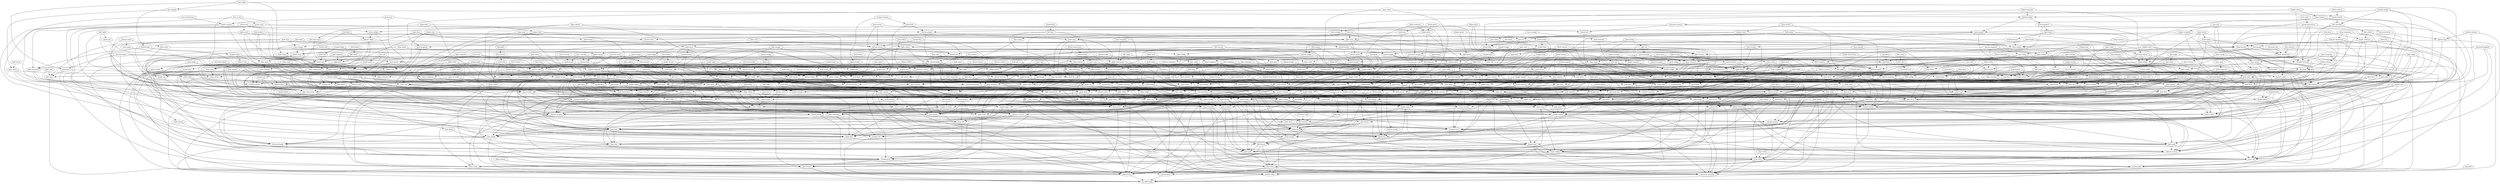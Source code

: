 digraph {
  "dim red" -> "bright gold";
  "dim red" -> "striped fuchsia";
  "dotted purple" -> "bright olive";
  "dotted purple" -> "faded maroon";
  "plaid chartreuse" -> "vibrant olive";
  "plaid chartreuse" -> "bright black";
  "plaid chartreuse" -> "clear tomato";
  "wavy orange" -> "dark lavender";
  "wavy orange" -> "posh white";
  "light lavender" -> "drab olive";
  "light lavender" -> "dark magenta";
  "pale black" -> "dotted beige";
  "pale black" -> "clear chartreuse";
  "pale black" -> "pale lime";
  "wavy crimson" -> "dull tomato";
  "muted aqua" -> "dotted aqua";
  "muted aqua" -> "posh plum";
  "muted aqua" -> "bright blue";
  "striped green" -> "light silver";
  "striped green" -> "plaid purple";
  "plaid cyan" -> "pale maroon";
  "plaid cyan" -> "bright yellow";
  "dull maroon" -> "wavy black";
  "dull maroon" -> "plaid tomato";
  "dull maroon" -> "dim silver";
  "dull maroon" -> "plaid salmon";
  "bright gold" -> "wavy olive";
  "bright gold" -> "muted gray";
  "bright gold" -> "dark indigo";
  "bright gold" -> "dark chartreuse";
  "drab blue" -> "light green";
  "muted brown" -> "dark red";
  "muted brown" -> "dull aqua";
  "muted brown" -> "drab blue";
  "bright olive" -> "dim salmon";
  "bright olive" -> "dotted beige";
  "bright olive" -> "pale bronze";
  "mirrored red" -> "mirrored chartreuse";
  "mirrored red" -> "muted gold";
  "mirrored red" -> "bright beige";
  "mirrored red" -> "dim green";
  "pale gray" -> "vibrant tomato";
  "striped purple" -> "dotted gray";
  "light brown" -> "shiny silver";
  "light brown" -> "plaid olive";
  "light brown" -> "clear tan";
  "dim tan" -> "posh black";
  "dim tan" -> "faded maroon";
  "dim tan" -> "bright gray";
  "faded fuchsia" -> "posh fuchsia";
  "faded fuchsia" -> "drab salmon";
  "faded fuchsia" -> "posh orange";
  "dim gray" -> "bright crimson";
  "dim gray" -> "dotted salmon";
  "dim gray" -> "plaid indigo";
  "bright tan" -> "posh lime";
  "faded olive" -> "light fuchsia";
  "faded olive" -> "shiny orange";
  "faded olive" -> "posh lavender";
  "vibrant indigo" -> "vibrant turquoise";
  "vibrant indigo" -> "faded magenta";
  "vibrant indigo" -> "pale red";
  "vibrant indigo" -> "mirrored turquoise";
  "clear salmon" -> "pale maroon";
  "clear salmon" -> "drab green";
  "clear salmon" -> "light green";
  "clear maroon" -> "pale black";
  "clear maroon" -> "dark coral";
  "clear maroon" -> "dark purple";
  "clear maroon" -> "vibrant blue";
  "clear olive" -> "muted brown";
  "drab bronze" -> "wavy brown";
  "drab bronze" -> "posh lime";
  "drab bronze" -> "mirrored beige";
  "dull red" -> "dark cyan";
  "dull red" -> "bright indigo";
  "dull red" -> "clear brown";
  "dull red" -> "plaid violet";
  "vibrant green" -> "clear brown";
  "vibrant green" -> "plaid yellow";
  "vibrant green" -> "vibrant crimson";
  "dark bronze" -> "dark silver";
  "mirrored orange" -> "shiny crimson";
  "mirrored orange" -> "clear tomato";
  "mirrored orange" -> "muted crimson";
  "pale yellow" -> "bright olive";
  "dotted teal" -> "plaid olive";
  "dotted teal" -> "drab white";
  "dull tan" -> "faded aqua";
  "dull tan" -> "muted green";
  "clear crimson" -> "dark purple";
  "light violet" -> "pale beige";
  "light violet" -> "mirrored silver";
  "muted green" -> "wavy brown";
  "muted green" -> "dull gray";
  "muted green" -> "drab tan";
  "muted green" -> "plaid teal";
  "mirrored beige" -> "no other bags";
  "dotted silver" -> "vibrant green";
  "drab fuchsia" -> "vibrant bronze";
  "drab fuchsia" -> "striped fuchsia";
  "drab fuchsia" -> "dotted beige";
  "dim beige" -> "dotted cyan";
  "dim beige" -> "vibrant fuchsia";
  "dim beige" -> "dull violet";
  "shiny fuchsia" -> "pale gold";
  "shiny fuchsia" -> "mirrored crimson";
  "shiny fuchsia" -> "plaid gold";
  "shiny fuchsia" -> "shiny yellow";
  "dark yellow" -> "faded chartreuse";
  "light chartreuse" -> "plaid blue";
  "light chartreuse" -> "dim green";
  "light chartreuse" -> "faded chartreuse";
  "dull beige" -> "wavy tomato";
  "dull beige" -> "striped yellow";
  "clear tan" -> "plaid yellow";
  "clear tan" -> "posh cyan";
  "clear tan" -> "dim silver";
  "posh lime" -> "pale brown";
  "posh lime" -> "dim tomato";
  "dim aqua" -> "plaid lavender";
  "dim aqua" -> "striped violet";
  "dim aqua" -> "plaid chartreuse";
  "light salmon" -> "striped red";
  "light salmon" -> "wavy indigo";
  "light salmon" -> "light tomato";
  "light salmon" -> "dark cyan";
  "vibrant yellow" -> "plaid blue";
  "vibrant yellow" -> "dotted violet";
  "vibrant yellow" -> "wavy red";
  "vibrant yellow" -> "drab beige";
  "drab white" -> "faded tan";
  "light gray" -> "plaid gold";
  "light gray" -> "light green";
  "light gray" -> "dim blue";
  "light gray" -> "posh turquoise";
  "dull magenta" -> "mirrored salmon";
  "dull magenta" -> "mirrored chartreuse";
  "dull magenta" -> "dull gray";
  "striped tan" -> "plaid red";
  "striped tan" -> "dim chartreuse";
  "striped tan" -> "muted tomato";
  "shiny turquoise" -> "drab gold";
  "shiny turquoise" -> "posh teal";
  "shiny turquoise" -> "vibrant bronze";
  "shiny turquoise" -> "vibrant chartreuse";
  "bright lime" -> "drab olive";
  "bright lime" -> "dark blue";
  "bright lime" -> "mirrored lavender";
  "bright lime" -> "shiny indigo";
  "mirrored lavender" -> "no other bags";
  "pale white" -> "plaid tan";
  "wavy blue" -> "light tomato";
  "wavy blue" -> "dim bronze";
  "wavy blue" -> "plaid green";
  "wavy blue" -> "dark maroon";
  "muted beige" -> "bright black";
  "muted beige" -> "dull magenta";
  "muted beige" -> "shiny indigo";
  "light purple" -> "bright violet";
  "light purple" -> "vibrant crimson";
  "mirrored cyan" -> "wavy salmon";
  "mirrored cyan" -> "vibrant green";
  "mirrored cyan" -> "muted coral";
  "mirrored cyan" -> "drab bronze";
  "faded coral" -> "drab bronze";
  "faded coral" -> "wavy beige";
  "faded coral" -> "clear blue";
  "wavy aqua" -> "dotted beige";
  "striped maroon" -> "clear indigo";
  "striped maroon" -> "pale black";
  "dark white" -> "vibrant green";
  "dark white" -> "vibrant crimson";
  "dim teal" -> "pale plum";
  "muted red" -> "plaid maroon";
  "plaid lavender" -> "posh gold";
  "plaid lavender" -> "dark blue";
  "plaid lavender" -> "muted gold";
  "drab crimson" -> "dull green";
  "drab crimson" -> "vibrant orange";
  "drab crimson" -> "bright gray";
  "posh aqua" -> "dotted fuchsia";
  "posh aqua" -> "posh turquoise";
  "muted maroon" -> "drab green";
  "muted maroon" -> "pale plum";
  "muted maroon" -> "shiny indigo";
  "muted maroon" -> "light chartreuse";
  "posh indigo" -> "dim blue";
  "light magenta" -> "muted black";
  "light magenta" -> "muted green";
  "dark plum" -> "pale tomato";
  "dark plum" -> "dark maroon";
  "faded lavender" -> "bright magenta";
  "light silver" -> "pale red";
  "light silver" -> "vibrant plum";
  "light silver" -> "posh indigo";
  "light plum" -> "light red";
  "light plum" -> "mirrored chartreuse";
  "light plum" -> "dark cyan";
  "plaid bronze" -> "muted turquoise";
  "plaid bronze" -> "mirrored blue";
  "plaid bronze" -> "faded yellow";
  "plaid bronze" -> "pale bronze";
  "striped cyan" -> "posh black";
  "striped cyan" -> "light maroon";
  "striped magenta" -> "faded brown";
  "striped magenta" -> "pale aqua";
  "striped magenta" -> "wavy brown";
  "plaid olive" -> "vibrant green";
  "plaid olive" -> "posh plum";
  "light maroon" -> "muted tomato";
  "light maroon" -> "shiny lavender";
  "mirrored salmon" -> "dull tomato";
  "mirrored salmon" -> "pale crimson";
  "mirrored salmon" -> "striped yellow";
  "mirrored salmon" -> "drab salmon";
  "mirrored bronze" -> "posh orange";
  "muted black" -> "light white";
  "muted black" -> "wavy black";
  "muted black" -> "wavy maroon";
  "drab plum" -> "light indigo";
  "drab plum" -> "dull silver";
  "drab plum" -> "dim green";
  "drab plum" -> "dim silver";
  "light green" -> "no other bags";
  "posh salmon" -> "bright lime";
  "light beige" -> "faded indigo";
  "light beige" -> "faded teal";
  "light beige" -> "dark green";
  "light beige" -> "vibrant bronze";
  "light gold" -> "pale black";
  "light gold" -> "dotted white";
  "light gold" -> "striped gray";
  "pale lime" -> "drab blue";
  "pale lime" -> "wavy beige";
  "pale lime" -> "striped red";
  "pale lime" -> "shiny purple";
  "striped crimson" -> "muted white";
  "striped crimson" -> "plaid coral";
  "dull aqua" -> "vibrant maroon";
  "dull aqua" -> "posh gold";
  "mirrored indigo" -> "wavy white";
  "clear green" -> "light white";
  "clear gray" -> "dull coral";
  "clear gray" -> "dim fuchsia";
  "dim coral" -> "muted olive";
  "dark indigo" -> "faded chartreuse";
  "dark indigo" -> "dark red";
  "dark indigo" -> "shiny indigo";
  "dark indigo" -> "plaid blue";
  "plaid purple" -> "striped blue";
  "plaid purple" -> "dark beige";
  "plaid purple" -> "drab silver";
  "plaid purple" -> "dotted blue";
  "faded tan" -> "wavy fuchsia";
  "faded tan" -> "mirrored beige";
  "faded tan" -> "dim chartreuse";
  "faded white" -> "plaid teal";
  "faded white" -> "dark red";
  "faded white" -> "dim olive";
  "faded white" -> "dim bronze";
  "dotted chartreuse" -> "muted purple";
  "dotted chartreuse" -> "posh gold";
  "dull plum" -> "dark lime";
  "dull lime" -> "bright teal";
  "dull lime" -> "vibrant aqua";
  "dull lime" -> "plaid yellow";
  "dull lime" -> "vibrant silver";
  "dim violet" -> "wavy white";
  "dim violet" -> "vibrant aqua";
  "dim violet" -> "clear tomato";
  "dotted olive" -> "clear gray";
  "dotted olive" -> "dotted fuchsia";
  "dotted olive" -> "wavy tomato";
  "dotted olive" -> "bright maroon";
  "mirrored olive" -> "drab salmon";
  "mirrored olive" -> "light indigo";
  "wavy brown" -> "wavy beige";
  "drab salmon" -> "wavy maroon";
  "drab salmon" -> "bright purple";
  "bright indigo" -> "mirrored tomato";
  "plaid violet" -> "shiny white";
  "plaid violet" -> "posh crimson";
  "drab lavender" -> "vibrant gold";
  "drab lavender" -> "faded aqua";
  "clear red" -> "dotted plum";
  "clear red" -> "striped crimson";
  "vibrant salmon" -> "light maroon";
  "vibrant salmon" -> "light olive";
  "vibrant salmon" -> "mirrored tomato";
  "faded beige" -> "plaid blue";
  "vibrant magenta" -> "vibrant black";
  "vibrant magenta" -> "drab lavender";
  "vibrant magenta" -> "dull indigo";
  "vibrant magenta" -> "faded indigo";
  "shiny lavender" -> "drab gold";
  "shiny lavender" -> "plaid violet";
  "striped coral" -> "vibrant green";
  "dotted green" -> "wavy maroon";
  "dotted green" -> "wavy white";
  "dotted green" -> "striped fuchsia";
  "dull purple" -> "posh lavender";
  "dull purple" -> "posh brown";
  "dull purple" -> "plaid gray";
  "dull purple" -> "clear red";
  "mirrored teal" -> "posh chartreuse";
  "faded lime" -> "dark gray";
  "faded lime" -> "light purple";
  "faded lime" -> "dotted magenta";
  "faded lime" -> "mirrored blue";
  "striped olive" -> "clear purple";
  "striped olive" -> "light cyan";
  "striped olive" -> "mirrored chartreuse";
  "striped olive" -> "plaid cyan";
  "dark cyan" -> "faded violet";
  "dark cyan" -> "clear brown";
  "dark cyan" -> "shiny gold";
  "mirrored tan" -> "dim green";
  "mirrored tan" -> "clear brown";
  "wavy maroon" -> "pale lime";
  "wavy maroon" -> "muted brown";
  "posh brown" -> "wavy salmon";
  "posh brown" -> "shiny tan";
  "posh brown" -> "plaid tomato";
  "mirrored lime" -> "muted tomato";
  "clear teal" -> "muted lavender";
  "clear teal" -> "dotted fuchsia";
  "dim silver" -> "drab green";
  "dim silver" -> "striped yellow";
  "dim silver" -> "vibrant maroon";
  "dim indigo" -> "plaid blue";
  "dim indigo" -> "bright brown";
  "vibrant tomato" -> "dim violet";
  "vibrant tomato" -> "clear gray";
  "wavy white" -> "bright purple";
  "wavy white" -> "vibrant orange";
  "wavy white" -> "wavy yellow";
  "wavy white" -> "drab blue";
  "plaid beige" -> "shiny white";
  "plaid beige" -> "drab chartreuse";
  "plaid beige" -> "bright orange";
  "pale fuchsia" -> "plaid cyan";
  "pale fuchsia" -> "striped coral";
  "pale fuchsia" -> "muted violet";
  "pale fuchsia" -> "wavy brown";
  "posh plum" -> "dotted brown";
  "posh plum" -> "muted green";
  "dim gold" -> "mirrored lavender";
  "plaid aqua" -> "drab magenta";
  "dotted tan" -> "dull tan";
  "dotted tan" -> "pale lime";
  "dotted tan" -> "wavy teal";
  "faded bronze" -> "dull silver";
  "faded bronze" -> "dim cyan";
  "faded bronze" -> "posh chartreuse";
  "faded bronze" -> "pale maroon";
  "wavy green" -> "plaid teal";
  "wavy green" -> "bright teal";
  "clear orange" -> "faded yellow";
  "clear orange" -> "mirrored salmon";
  "clear orange" -> "faded coral";
  "clear orange" -> "clear tan";
  "wavy lavender" -> "dotted magenta";
  "wavy lavender" -> "wavy tomato";
  "wavy lavender" -> "pale maroon";
  "wavy lavender" -> "dull brown";
  "striped chartreuse" -> "dotted orange";
  "striped chartreuse" -> "wavy black";
  "wavy plum" -> "dark tomato";
  "wavy plum" -> "dim blue";
  "wavy plum" -> "shiny violet";
  "shiny blue" -> "vibrant green";
  "pale tomato" -> "faded chartreuse";
  "clear fuchsia" -> "light lime";
  "clear fuchsia" -> "shiny lavender";
  "muted cyan" -> "vibrant purple";
  "muted cyan" -> "posh cyan";
  "muted cyan" -> "muted red";
  "muted cyan" -> "shiny indigo";
  "dull cyan" -> "striped black";
  "light turquoise" -> "plaid orange";
  "light turquoise" -> "striped yellow";
  "clear lime" -> "drab fuchsia";
  "vibrant lavender" -> "drab olive";
  "plaid crimson" -> "vibrant cyan";
  "plaid crimson" -> "striped gray";
  "plaid crimson" -> "drab gray";
  "shiny yellow" -> "dark red";
  "shiny yellow" -> "shiny crimson";
  "faded cyan" -> "striped tan";
  "faded cyan" -> "pale magenta";
  "light coral" -> "plaid gray";
  "light coral" -> "plaid magenta";
  "light coral" -> "faded tan";
  "light coral" -> "clear blue";
  "pale blue" -> "vibrant silver";
  "pale blue" -> "pale black";
  "pale blue" -> "dotted red";
  "dim fuchsia" -> "posh lime";
  "dim fuchsia" -> "bright purple";
  "dim fuchsia" -> "clear tan";
  "dim fuchsia" -> "light green";
  "muted coral" -> "dark indigo";
  "muted coral" -> "posh plum";
  "plaid gray" -> "dark crimson";
  "plaid gray" -> "vibrant aqua";
  "plaid gray" -> "posh lime";
  "plaid gray" -> "faded bronze";
  "dotted cyan" -> "vibrant maroon";
  "dotted cyan" -> "dull gray";
  "dotted cyan" -> "dark red";
  "dotted cyan" -> "pale magenta";
  "wavy coral" -> "plaid maroon";
  "wavy coral" -> "plaid gold";
  "wavy coral" -> "posh lavender";
  "bright crimson" -> "faded bronze";
  "bright crimson" -> "dark cyan";
  "bright crimson" -> "shiny purple";
  "bright crimson" -> "drab gold";
  "drab lime" -> "dim cyan";
  "drab lime" -> "shiny coral";
  "drab lime" -> "light crimson";
  "drab red" -> "dim silver";
  "drab red" -> "dim purple";
  "dark red" -> "muted gold";
  "pale coral" -> "posh violet";
  "bright purple" -> "mirrored lavender";
  "bright purple" -> "bright lime";
  "bright purple" -> "posh gold";
  "bright brown" -> "faded aqua";
  "bright brown" -> "dull black";
  "bright brown" -> "striped magenta";
  "faded violet" -> "pale maroon";
  "faded violet" -> "wavy maroon";
  "faded violet" -> "dull gray";
  "faded violet" -> "posh gold";
  "dark crimson" -> "clear silver";
  "dark crimson" -> "muted silver";
  "dark crimson" -> "faded aqua";
  "dark crimson" -> "drab gold";
  "dotted red" -> "drab gray";
  "dotted red" -> "clear bronze";
  "pale bronze" -> "shiny salmon";
  "pale bronze" -> "drab bronze";
  "pale bronze" -> "dull gray";
  "plaid silver" -> "wavy black";
  "plaid silver" -> "muted plum";
  "plaid silver" -> "posh blue";
  "posh green" -> "shiny white";
  "posh green" -> "dotted fuchsia";
  "posh green" -> "pale black";
  "dotted orange" -> "plaid red";
  "bright red" -> "faded beige";
  "pale brown" -> "no other bags";
  "drab magenta" -> "dark indigo";
  "drab magenta" -> "striped violet";
  "drab magenta" -> "bright tan";
  "drab magenta" -> "posh salmon";
  "striped indigo" -> "dotted indigo";
  "striped indigo" -> "dim lavender";
  "striped indigo" -> "wavy yellow";
  "striped indigo" -> "pale gold";
  "dark tomato" -> "wavy yellow";
  "dark tomato" -> "vibrant lavender";
  "dark tomato" -> "bright black";
  "wavy tomato" -> "wavy green";
  "wavy tomato" -> "plaid red";
  "wavy tomato" -> "wavy yellow";
  "dotted aqua" -> "drab green";
  "dotted aqua" -> "clear chartreuse";
  "dotted aqua" -> "plaid yellow";
  "faded black" -> "clear lavender";
  "muted gray" -> "pale brown";
  "muted gray" -> "bright tan";
  "bright green" -> "light olive";
  "wavy yellow" -> "dark red";
  "dark coral" -> "mirrored turquoise";
  "dark coral" -> "dark maroon";
  "shiny green" -> "posh turquoise";
  "shiny green" -> "striped yellow";
  "shiny green" -> "bright lime";
  "shiny green" -> "dotted white";
  "vibrant teal" -> "shiny magenta";
  "vibrant teal" -> "light maroon";
  "shiny bronze" -> "pale brown";
  "mirrored gold" -> "shiny crimson";
  "mirrored gold" -> "muted turquoise";
  "mirrored gold" -> "striped fuchsia";
  "mirrored gold" -> "vibrant lavender";
  "dotted salmon" -> "dim lime";
  "dotted salmon" -> "pale tomato";
  "dotted gold" -> "drab magenta";
  "dotted gold" -> "clear fuchsia";
  "dotted gold" -> "shiny violet";
  "dotted gold" -> "dark indigo";
  "muted olive" -> "mirrored olive";
  "pale green" -> "plaid magenta";
  "pale green" -> "bright lavender";
  "clear lavender" -> "vibrant gold";
  "clear lavender" -> "clear silver";
  "dark brown" -> "plaid coral";
  "dark brown" -> "dark tan";
  "dark brown" -> "dotted bronze";
  "dotted brown" -> "wavy brown";
  "dotted brown" -> "wavy beige";
  "wavy gray" -> "pale turquoise";
  "pale olive" -> "plaid gray";
  "pale olive" -> "striped coral";
  "pale salmon" -> "striped gray";
  "pale salmon" -> "striped tomato";
  "pale salmon" -> "bright bronze";
  "vibrant violet" -> "bright red";
  "vibrant violet" -> "posh coral";
  "vibrant violet" -> "wavy aqua";
  "shiny maroon" -> "clear indigo";
  "shiny maroon" -> "striped lavender";
  "vibrant red" -> "mirrored beige";
  "vibrant red" -> "wavy indigo";
  "vibrant red" -> "light coral";
  "vibrant red" -> "mirrored salmon";
  "posh yellow" -> "drab gray";
  "posh yellow" -> "dark silver";
  "posh yellow" -> "pale maroon";
  "clear white" -> "drab olive";
  "posh red" -> "faded teal";
  "posh red" -> "wavy crimson";
  "posh red" -> "vibrant beige";
  "striped plum" -> "striped purple";
  "striped plum" -> "pale red";
  "drab violet" -> "wavy black";
  "posh orange" -> "pale crimson";
  "posh orange" -> "pale magenta";
  "posh orange" -> "dull olive";
  "clear bronze" -> "clear aqua";
  "clear bronze" -> "mirrored plum";
  "clear bronze" -> "pale crimson";
  "plaid white" -> "faded cyan";
  "plaid white" -> "vibrant green";
  "plaid white" -> "wavy red";
  "vibrant chartreuse" -> "bright red";
  "vibrant chartreuse" -> "bright gray";
  "vibrant chartreuse" -> "faded bronze";
  "vibrant chartreuse" -> "vibrant crimson";
  "dim bronze" -> "dull tomato";
  "dim bronze" -> "pale gold";
  "dim bronze" -> "striped yellow";
  "plaid yellow" -> "pale plum";
  "plaid yellow" -> "bright purple";
  "plaid yellow" -> "bright lavender";
  "light orange" -> "drab bronze";
  "light orange" -> "wavy coral";
  "light orange" -> "bright purple";
  "light orange" -> "dark magenta";
  "faded magenta" -> "clear tomato";
  "faded magenta" -> "drab fuchsia";
  "faded magenta" -> "dull gray";
  "mirrored magenta" -> "vibrant maroon";
  "mirrored magenta" -> "light fuchsia";
  "mirrored magenta" -> "drab olive";
  "dark teal" -> "shiny chartreuse";
  "dark teal" -> "mirrored fuchsia";
  "dark teal" -> "bright green";
  "dull teal" -> "bright salmon";
  "dull teal" -> "mirrored salmon";
  "bright silver" -> "shiny fuchsia";
  "bright silver" -> "dotted blue";
  "bright silver" -> "posh indigo";
  "dull orange" -> "striped purple";
  "dull orange" -> "muted green";
  "dull orange" -> "vibrant indigo";
  "dim purple" -> "posh chartreuse";
  "dim purple" -> "dark chartreuse";
  "dim purple" -> "faded indigo";
  "dim purple" -> "bright purple";
  "pale cyan" -> "mirrored gray";
  "pale cyan" -> "muted beige";
  "pale cyan" -> "plaid lime";
  "vibrant gray" -> "mirrored lavender";
  "vibrant gray" -> "light tomato";
  "vibrant gray" -> "clear indigo";
  "dark olive" -> "dim fuchsia";
  "dark olive" -> "plaid teal";
  "dark olive" -> "plaid gold";
  "dark olive" -> "plaid coral";
  "faded green" -> "pale olive";
  "faded green" -> "shiny crimson";
  "faded green" -> "faded silver";
  "muted plum" -> "dotted white";
  "muted plum" -> "plaid coral";
  "muted plum" -> "dim purple";
  "muted plum" -> "dim fuchsia";
  "dim blue" -> "pale silver";
  "dark orange" -> "dull crimson";
  "dark orange" -> "mirrored tan";
  "bright blue" -> "dark turquoise";
  "bright black" -> "mirrored lavender";
  "bright black" -> "mirrored blue";
  "bright black" -> "faded violet";
  "light olive" -> "pale beige";
  "light olive" -> "wavy maroon";
  "light olive" -> "pale crimson";
  "light olive" -> "striped gray";
  "shiny teal" -> "bright white";
  "posh gold" -> "dark blue";
  "dull crimson" -> "dim bronze";
  "muted gold" -> "no other bags";
  "striped turquoise" -> "pale silver";
  "posh olive" -> "drab salmon";
  "posh olive" -> "striped coral";
  "dim white" -> "vibrant aqua";
  "dim white" -> "bright green";
  "dim white" -> "vibrant maroon";
  "dim white" -> "dim tomato";
  "pale plum" -> "bright purple";
  "shiny silver" -> "plaid bronze";
  "shiny silver" -> "plaid blue";
  "muted lime" -> "dull lime";
  "shiny plum" -> "bright teal";
  "shiny plum" -> "striped yellow";
  "plaid black" -> "bright purple";
  "dark gold" -> "faded magenta";
  "dark gold" -> "shiny tan";
  "dark gold" -> "muted crimson";
  "wavy chartreuse" -> "faded beige";
  "wavy chartreuse" -> "faded crimson";
  "light cyan" -> "drab chartreuse";
  "light cyan" -> "clear gray";
  "light cyan" -> "clear indigo";
  "light cyan" -> "vibrant black";
  "pale red" -> "dark gray";
  "clear yellow" -> "drab black";
  "faded silver" -> "drab cyan";
  "faded silver" -> "light cyan";
  "faded silver" -> "clear tan";
  "plaid turquoise" -> "faded silver";
  "plaid turquoise" -> "striped bronze";
  "plaid turquoise" -> "drab purple";
  "pale purple" -> "clear chartreuse";
  "pale purple" -> "plaid bronze";
  "pale purple" -> "clear cyan";
  "pale purple" -> "light tan";
  "bright fuchsia" -> "wavy lavender";
  "posh blue" -> "muted gold";
  "posh blue" -> "dark gray";
  "muted crimson" -> "light tomato";
  "muted crimson" -> "muted white";
  "muted crimson" -> "muted brown";
  "muted crimson" -> "faded yellow";
  "striped fuchsia" -> "vibrant aqua";
  "pale silver" -> "vibrant orange";
  "pale silver" -> "dull gray";
  "pale silver" -> "bright teal";
  "pale silver" -> "plaid tomato";
  "faded blue" -> "striped olive";
  "faded blue" -> "dull chartreuse";
  "striped beige" -> "drab teal";
  "striped beige" -> "posh gold";
  "plaid maroon" -> "muted turquoise";
  "plaid maroon" -> "dull aqua";
  "light tan" -> "mirrored gold";
  "light tan" -> "shiny white";
  "light tan" -> "faded maroon";
  "light tan" -> "dim violet";
  "mirrored plum" -> "wavy beige";
  "mirrored plum" -> "dark turquoise";
  "mirrored plum" -> "plaid teal";
  "mirrored plum" -> "shiny purple";
  "wavy teal" -> "vibrant cyan";
  "wavy teal" -> "plaid coral";
  "striped bronze" -> "dotted brown";
  "striped bronze" -> "vibrant cyan";
  "clear black" -> "dim chartreuse";
  "clear black" -> "vibrant beige";
  "clear black" -> "clear cyan";
  "drab purple" -> "plaid red";
  "drab purple" -> "vibrant aqua";
  "mirrored white" -> "vibrant gray";
  "shiny coral" -> "no other bags";
  "dotted lavender" -> "light brown";
  "dark salmon" -> "dark maroon";
  "dark salmon" -> "dark teal";
  "wavy bronze" -> "striped teal";
  "mirrored maroon" -> "light green";
  "mirrored maroon" -> "light chartreuse";
  "vibrant black" -> "clear bronze";
  "vibrant black" -> "dotted beige";
  "vibrant black" -> "dark crimson";
  "clear indigo" -> "light fuchsia";
  "clear indigo" -> "striped coral";
  "mirrored black" -> "plaid lime";
  "mirrored black" -> "clear plum";
  "pale chartreuse" -> "plaid crimson";
  "dim black" -> "dotted blue";
  "dim black" -> "drab indigo";
  "dim black" -> "clear indigo";
  "striped lime" -> "light fuchsia";
  "striped lime" -> "dim silver";
  "clear magenta" -> "striped bronze";
  "clear magenta" -> "posh orange";
  "clear magenta" -> "dotted olive";
  "clear magenta" -> "dull cyan";
  "drab chartreuse" -> "vibrant gold";
  "drab chartreuse" -> "vibrant orange";
  "drab chartreuse" -> "striped red";
  "drab chartreuse" -> "drab olive";
  "light yellow" -> "dark green";
  "light yellow" -> "light fuchsia";
  "light yellow" -> "bright orange";
  "drab coral" -> "light red";
  "drab coral" -> "posh plum";
  "drab coral" -> "drab crimson";
  "drab coral" -> "faded magenta";
  "dull brown" -> "plaid cyan";
  "dull brown" -> "dull aqua";
  "dull brown" -> "posh cyan";
  "dotted plum" -> "dull brown";
  "vibrant plum" -> "mirrored plum";
  "vibrant plum" -> "vibrant olive";
  "vibrant plum" -> "clear gray";
  "vibrant plum" -> "mirrored tomato";
  "mirrored silver" -> "faded indigo";
  "mirrored silver" -> "striped yellow";
  "mirrored silver" -> "muted tomato";
  "pale teal" -> "mirrored white";
  "pale teal" -> "wavy plum";
  "pale teal" -> "pale indigo";
  "pale teal" -> "bright turquoise";
  "dotted black" -> "plaid coral";
  "drab gray" -> "plaid red";
  "striped white" -> "vibrant teal";
  "striped white" -> "posh aqua";
  "striped white" -> "faded cyan";
  "plaid green" -> "mirrored chartreuse";
  "plaid green" -> "wavy yellow";
  "posh chartreuse" -> "clear gray";
  "posh chartreuse" -> "striped lavender";
  "posh chartreuse" -> "striped coral";
  "posh turquoise" -> "bright lime";
  "posh turquoise" -> "vibrant bronze";
  "muted silver" -> "dull gray";
  "muted silver" -> "plaid tomato";
  "muted silver" -> "light green";
  "muted salmon" -> "dotted brown";
  "muted salmon" -> "dim lavender";
  "muted salmon" -> "muted violet";
  "dotted coral" -> "drab cyan";
  "striped teal" -> "shiny tan";
  "striped teal" -> "dark turquoise";
  "striped teal" -> "wavy beige";
  "vibrant coral" -> "vibrant aqua";
  "vibrant coral" -> "pale brown";
  "light indigo" -> "dark cyan";
  "light indigo" -> "drab chartreuse";
  "light indigo" -> "clear tomato";
  "dim tomato" -> "pale lime";
  "dim tomato" -> "muted brown";
  "dim tomato" -> "dull gray";
  "dull gray" -> "dotted white";
  "dull gray" -> "drab olive";
  "dull gray" -> "plaid red";
  "dull gray" -> "plaid blue";
  "bright beige" -> "posh gold";
  "bright beige" -> "dull green";
  "bright beige" -> "wavy brown";
  "dull coral" -> "shiny gold";
  "dull coral" -> "dark red";
  "dull coral" -> "faded chartreuse";
  "dull coral" -> "vibrant orange";
  "dark blue" -> "dotted white";
  "dark blue" -> "light green";
  "dark blue" -> "vibrant gold";
  "dark blue" -> "mirrored lavender";
  "clear turquoise" -> "striped lavender";
  "clear turquoise" -> "plaid lime";
  "clear turquoise" -> "clear aqua";
  "clear turquoise" -> "mirrored salmon";
  "dull turquoise" -> "vibrant fuchsia";
  "dull turquoise" -> "light gold";
  "dull turquoise" -> "striped gray";
  "clear aqua" -> "mirrored lavender";
  "drab maroon" -> "mirrored indigo";
  "drab maroon" -> "plaid crimson";
  "drab maroon" -> "faded aqua";
  "drab maroon" -> "clear violet";
  "dull black" -> "shiny tan";
  "muted tomato" -> "light green";
  "muted lavender" -> "pale maroon";
  "muted lavender" -> "shiny lavender";
  "muted lavender" -> "dark beige";
  "muted lavender" -> "light red";
  "dotted maroon" -> "dotted magenta";
  "dotted maroon" -> "drab gray";
  "dotted maroon" -> "clear gray";
  "muted turquoise" -> "plaid orange";
  "muted turquoise" -> "vibrant bronze";
  "striped violet" -> "plaid lavender";
  "striped violet" -> "clear tomato";
  "striped violet" -> "striped crimson";
  "posh purple" -> "plaid blue";
  "posh purple" -> "pale tan";
  "posh purple" -> "light brown";
  "posh purple" -> "faded indigo";
  "faded chartreuse" -> "mirrored lavender";
  "faded chartreuse" -> "dark red";
  "faded chartreuse" -> "dull aqua";
  "plaid fuchsia" -> "mirrored maroon";
  "plaid fuchsia" -> "bright blue";
  "faded teal" -> "bright lavender";
  "faded teal" -> "light green";
  "faded teal" -> "striped yellow";
  "faded teal" -> "drab olive";
  "mirrored gray" -> "muted green";
  "mirrored gray" -> "dim cyan";
  "mirrored gray" -> "drab yellow";
  "posh bronze" -> "drab blue";
  "drab yellow" -> "bright lavender";
  "drab yellow" -> "vibrant aqua";
  "drab yellow" -> "bright beige";
  "drab yellow" -> "dull olive";
  "faded salmon" -> "muted salmon";
  "mirrored purple" -> "mirrored turquoise";
  "mirrored purple" -> "pale bronze";
  "shiny gray" -> "dark bronze";
  "shiny gray" -> "drab yellow";
  "shiny gray" -> "clear salmon";
  "posh gray" -> "vibrant tan";
  "posh gray" -> "wavy maroon";
  "posh gray" -> "faded crimson";
  "vibrant cyan" -> "dark indigo";
  "vibrant cyan" -> "bright purple";
  "vibrant cyan" -> "dotted white";
  "vibrant cyan" -> "muted gold";
  "dotted fuchsia" -> "plaid olive";
  "shiny crimson" -> "vibrant coral";
  "shiny crimson" -> "light brown";
  "shiny crimson" -> "wavy tan";
  "shiny crimson" -> "clear tomato";
  "striped gold" -> "vibrant olive";
  "striped gold" -> "vibrant tomato";
  "striped gold" -> "wavy red";
  "striped gold" -> "bright orange";
  "dotted magenta" -> "striped yellow";
  "dotted magenta" -> "dull brown";
  "dotted magenta" -> "clear silver";
  "dull violet" -> "posh maroon";
  "dull violet" -> "drab silver";
  "drab gold" -> "vibrant maroon";
  "drab gold" -> "posh plum";
  "drab gold" -> "shiny indigo";
  "dull lavender" -> "dull silver";
  "dull lavender" -> "bright aqua";
  "dull lavender" -> "striped bronze";
  "faded gray" -> "dim white";
  "faded gray" -> "bright bronze";
  "faded gray" -> "drab violet";
  "dotted lime" -> "striped white";
  "dotted lime" -> "light turquoise";
  "dotted lime" -> "light maroon";
  "mirrored chartreuse" -> "dull coral";
  "mirrored chartreuse" -> "dark gray";
  "mirrored chartreuse" -> "bright red";
  "mirrored chartreuse" -> "posh blue";
  "drab silver" -> "striped violet";
  "drab silver" -> "light red";
  "dark beige" -> "posh maroon";
  "dark beige" -> "dark maroon";
  "dark beige" -> "shiny tan";
  "dark beige" -> "faded chartreuse";
  "dim lavender" -> "dim yellow";
  "dim lavender" -> "dark coral";
  "dim lavender" -> "wavy plum";
  "shiny olive" -> "pale gray";
  "shiny olive" -> "striped coral";
  "shiny olive" -> "dotted green";
  "dim green" -> "shiny purple";
  "dim green" -> "mirrored lavender";
  "clear tomato" -> "clear aqua";
  "clear tomato" -> "bright orange";
  "striped orange" -> "striped plum";
  "drab green" -> "shiny coral";
  "drab green" -> "bright purple";
  "shiny chartreuse" -> "faded violet";
  "shiny chartreuse" -> "drab salmon";
  "shiny chartreuse" -> "vibrant orange";
  "shiny magenta" -> "plaid crimson";
  "dim magenta" -> "dim fuchsia";
  "dim magenta" -> "dark red";
  "dim magenta" -> "shiny crimson";
  "dull white" -> "pale tan";
  "dull white" -> "shiny teal";
  "dull white" -> "plaid cyan";
  "dull white" -> "pale green";
  "posh violet" -> "vibrant orange";
  "posh violet" -> "mirrored fuchsia";
  "posh violet" -> "vibrant coral";
  "posh violet" -> "bright purple";
  "dotted crimson" -> "vibrant gray";
  "dotted crimson" -> "dark red";
  "dotted crimson" -> "vibrant bronze";
  "dark black" -> "pale maroon";
  "dark black" -> "striped maroon";
  "plaid teal" -> "shiny coral";
  "plaid teal" -> "posh gold";
  "muted white" -> "pale plum";
  "muted white" -> "plaid teal";
  "dim yellow" -> "dark olive";
  "dim yellow" -> "dim lime";
  "dim yellow" -> "bright crimson";
  "dim yellow" -> "dim fuchsia";
  "dark lime" -> "posh plum";
  "dark lime" -> "dim tan";
  "dark lime" -> "bright indigo";
  "muted teal" -> "vibrant purple";
  "muted teal" -> "mirrored orange";
  "muted teal" -> "drab green";
  "vibrant white" -> "pale plum";
  "vibrant white" -> "bright orange";
  "vibrant white" -> "posh bronze";
  "vibrant white" -> "light yellow";
  "plaid orange" -> "drab blue";
  "plaid orange" -> "plaid lavender";
  "dim olive" -> "vibrant bronze";
  "dim olive" -> "pale violet";
  "dim olive" -> "pale magenta";
  "dim olive" -> "dim salmon";
  "light black" -> "shiny purple";
  "light black" -> "faded tan";
  "light black" -> "light gold";
  "light black" -> "vibrant olive";
  "pale orange" -> "posh maroon";
  "pale orange" -> "clear olive";
  "pale orange" -> "muted beige";
  "pale orange" -> "dim violet";
  "dull bronze" -> "posh gold";
  "dull bronze" -> "dark blue";
  "dull bronze" -> "vibrant gold";
  "faded aqua" -> "striped fuchsia";
  "faded aqua" -> "shiny white";
  "dotted blue" -> "bright salmon";
  "pale maroon" -> "light green";
  "pale maroon" -> "posh gold";
  "pale maroon" -> "mirrored lavender";
  "plaid blue" -> "dull bronze";
  "plaid blue" -> "drab blue";
  "posh cyan" -> "shiny indigo";
  "posh cyan" -> "bright purple";
  "posh cyan" -> "dotted white";
  "posh cyan" -> "vibrant orange";
  "dim turquoise" -> "clear purple";
  "dim turquoise" -> "mirrored cyan";
  "dim turquoise" -> "striped bronze";
  "dull fuchsia" -> "light black";
  "striped black" -> "shiny white";
  "striped black" -> "mirrored blue";
  "muted tan" -> "plaid gold";
  "muted tan" -> "vibrant lavender";
  "muted tan" -> "plaid tomato";
  "muted tan" -> "dull silver";
  "plaid tomato" -> "wavy maroon";
  "plaid tomato" -> "muted brown";
  "plaid tomato" -> "faded violet";
  "light tomato" -> "pale maroon";
  "light tomato" -> "shiny indigo";
  "light tomato" -> "dull bronze";
  "light tomato" -> "light green";
  "vibrant gold" -> "no other bags";
  "shiny lime" -> "posh plum";
  "shiny lime" -> "vibrant beige";
  "shiny lime" -> "clear plum";
  "drab turquoise" -> "pale beige";
  "drab turquoise" -> "dull beige";
  "drab turquoise" -> "dark black";
  "bright violet" -> "plaid coral";
  "bright violet" -> "vibrant lime";
  "bright violet" -> "pale silver";
  "dotted white" -> "no other bags";
  "dark green" -> "vibrant aqua";
  "dark green" -> "posh cyan";
  "dim cyan" -> "light green";
  "striped aqua" -> "dotted magenta";
  "posh fuchsia" -> "dull beige";
  "posh fuchsia" -> "light turquoise";
  "posh fuchsia" -> "pale violet";
  "posh fuchsia" -> "pale beige";
  "clear brown" -> "wavy yellow";
  "clear brown" -> "shiny indigo";
  "clear brown" -> "wavy maroon";
  "clear brown" -> "mirrored lavender";
  "drab black" -> "striped crimson";
  "vibrant turquoise" -> "dull black";
  "muted purple" -> "wavy cyan";
  "vibrant bronze" -> "drab olive";
  "light red" -> "vibrant cyan";
  "light red" -> "striped gray";
  "light red" -> "plaid yellow";
  "pale turquoise" -> "mirrored lavender";
  "pale turquoise" -> "posh maroon";
  "pale turquoise" -> "pale gold";
  "pale turquoise" -> "clear gray";
  "shiny aqua" -> "clear silver";
  "shiny aqua" -> "vibrant lavender";
  "shiny aqua" -> "wavy olive";
  "drab teal" -> "faded tan";
  "mirrored turquoise" -> "clear aqua";
  "mirrored turquoise" -> "striped crimson";
  "mirrored turquoise" -> "dull black";
  "vibrant beige" -> "vibrant tan";
  "vibrant beige" -> "vibrant fuchsia";
  "dotted bronze" -> "muted lavender";
  "dotted bronze" -> "drab crimson";
  "dotted bronze" -> "dotted red";
  "muted magenta" -> "bright teal";
  "muted magenta" -> "dim olive";
  "muted magenta" -> "posh brown";
  "muted magenta" -> "striped gray";
  "striped red" -> "no other bags";
  "pale lavender" -> "mirrored maroon";
  "pale lavender" -> "pale gray";
  "dim brown" -> "dull gray";
  "dim brown" -> "shiny purple";
  "dim brown" -> "vibrant gold";
  "muted yellow" -> "posh teal";
  "muted yellow" -> "vibrant cyan";
  "posh tomato" -> "shiny silver";
  "posh tomato" -> "mirrored lavender";
  "faded yellow" -> "muted brown";
  "faded yellow" -> "light green";
  "faded yellow" -> "pale lime";
  "vibrant orange" -> "shiny coral";
  "vibrant orange" -> "drab tan";
  "vibrant orange" -> "dark blue";
  "dotted beige" -> "dim olive";
  "dotted beige" -> "pale lime";
  "dotted beige" -> "plaid lavender";
  "dotted beige" -> "wavy brown";
  "pale magenta" -> "pale brown";
  "pale magenta" -> "faded violet";
  "pale magenta" -> "dull gray";
  "pale magenta" -> "dim green";
  "plaid coral" -> "wavy brown";
  "drab indigo" -> "vibrant plum";
  "drab indigo" -> "striped crimson";
  "drab indigo" -> "dim violet";
  "pale crimson" -> "wavy brown";
  "pale crimson" -> "light green";
  "pale crimson" -> "plaid orange";
  "faded tomato" -> "posh black";
  "faded tomato" -> "mirrored orange";
  "dim chartreuse" -> "pale lime";
  "bright orange" -> "plaid blue";
  "light crimson" -> "drab gold";
  "vibrant aqua" -> "wavy white";
  "wavy beige" -> "mirrored beige";
  "wavy beige" -> "vibrant maroon";
  "wavy beige" -> "light green";
  "dotted gray" -> "dark cyan";
  "dotted gray" -> "mirrored fuchsia";
  "dim lime" -> "vibrant maroon";
  "dim lime" -> "striped coral";
  "dim lime" -> "plaid crimson";
  "dim lime" -> "dotted magenta";
  "faded purple" -> "muted brown";
  "faded purple" -> "clear plum";
  "faded purple" -> "posh plum";
  "dim orange" -> "dotted lime";
  "dim orange" -> "posh violet";
  "dim orange" -> "dotted indigo";
  "faded indigo" -> "light brown";
  "faded indigo" -> "plaid maroon";
  "faded indigo" -> "bright aqua";
  "faded indigo" -> "plaid red";
  "shiny salmon" -> "drab bronze";
  "shiny salmon" -> "faded yellow";
  "shiny salmon" -> "vibrant gold";
  "light lime" -> "vibrant plum";
  "muted orange" -> "posh red";
  "vibrant fuchsia" -> "drab gray";
  "vibrant fuchsia" -> "clear chartreuse";
  "vibrant fuchsia" -> "posh blue";
  "faded turquoise" -> "vibrant indigo";
  "faded turquoise" -> "dotted indigo";
  "faded turquoise" -> "mirrored silver";
  "wavy indigo" -> "vibrant white";
  "wavy indigo" -> "clear chartreuse";
  "striped brown" -> "dull aqua";
  "striped brown" -> "bright yellow";
  "dotted violet" -> "mirrored beige";
  "dotted violet" -> "striped gray";
  "dotted violet" -> "dim chartreuse";
  "dotted violet" -> "dim brown";
  "dark chartreuse" -> "dark turquoise";
  "dark chartreuse" -> "drab gold";
  "drab tomato" -> "striped magenta";
  "drab tomato" -> "shiny tomato";
  "striped gray" -> "shiny coral";
  "striped gray" -> "pale brown";
  "striped gray" -> "light green";
  "wavy olive" -> "shiny silver";
  "wavy olive" -> "plaid blue";
  "wavy olive" -> "shiny coral";
  "mirrored tomato" -> "clear plum";
  "mirrored tomato" -> "bright aqua";
  "mirrored tomato" -> "bright lime";
  "dark magenta" -> "posh lavender";
  "dark magenta" -> "light brown";
  "shiny cyan" -> "drab yellow";
  "shiny cyan" -> "dotted bronze";
  "light white" -> "wavy turquoise";
  "light white" -> "vibrant beige";
  "shiny indigo" -> "pale brown";
  "shiny indigo" -> "drab olive";
  "shiny indigo" -> "dark red";
  "shiny indigo" -> "striped gray";
  "wavy lime" -> "dark cyan";
  "wavy lime" -> "vibrant green";
  "vibrant brown" -> "light bronze";
  "vibrant brown" -> "drab black";
  "drab tan" -> "striped gray";
  "dotted yellow" -> "dotted coral";
  "dotted yellow" -> "striped magenta";
  "shiny brown" -> "dull beige";
  "shiny brown" -> "striped silver";
  "dull chartreuse" -> "pale black";
  "pale aqua" -> "posh turquoise";
  "pale aqua" -> "vibrant aqua";
  "pale aqua" -> "shiny white";
  "muted indigo" -> "dotted aqua";
  "muted indigo" -> "striped black";
  "muted indigo" -> "pale lime";
  "muted indigo" -> "dotted violet";
  "mirrored yellow" -> "dim chartreuse";
  "mirrored yellow" -> "pale black";
  "posh beige" -> "plaid bronze";
  "posh beige" -> "vibrant tan";
  "posh beige" -> "posh tomato";
  "dim plum" -> "plaid gold";
  "dim plum" -> "dim chartreuse";
  "dim plum" -> "pale green";
  "wavy violet" -> "striped turquoise";
  "wavy violet" -> "drab chartreuse";
  "wavy violet" -> "plaid maroon";
  "dim crimson" -> "posh chartreuse";
  "dull salmon" -> "muted black";
  "vibrant blue" -> "dark white";
  "vibrant blue" -> "mirrored plum";
  "bright gray" -> "bright lavender";
  "bright plum" -> "bright tomato";
  "bright plum" -> "light gold";
  "bright plum" -> "bright aqua";
  "bright plum" -> "striped red";
  "clear chartreuse" -> "plaid yellow";
  "shiny tan" -> "pale maroon";
  "mirrored brown" -> "pale maroon";
  "mirrored brown" -> "dark beige";
  "mirrored brown" -> "mirrored lime";
  "mirrored brown" -> "bright purple";
  "plaid plum" -> "pale magenta";
  "plaid plum" -> "mirrored lavender";
  "plaid plum" -> "plaid gold";
  "faded crimson" -> "plaid maroon";
  "faded crimson" -> "light turquoise";
  "faded crimson" -> "posh purple";
  "faded crimson" -> "wavy beige";
  "clear blue" -> "dim salmon";
  "clear blue" -> "wavy fuchsia";
  "clear blue" -> "vibrant olive";
  "light aqua" -> "posh aqua";
  "light aqua" -> "striped black";
  "bright chartreuse" -> "plaid olive";
  "bright chartreuse" -> "striped lavender";
  "plaid tan" -> "vibrant aqua";
  "faded red" -> "plaid maroon";
  "faded red" -> "muted coral";
  "faded red" -> "light brown";
  "clear gold" -> "striped red";
  "clear gold" -> "shiny gold";
  "clear gold" -> "light green";
  "clear gold" -> "dark blue";
  "light teal" -> "muted tomato";
  "light teal" -> "dim cyan";
  "pale gold" -> "dim fuchsia";
  "pale gold" -> "dark indigo";
  "faded maroon" -> "dim silver";
  "faded maroon" -> "vibrant cyan";
  "faded maroon" -> "plaid coral";
  "faded maroon" -> "bright purple";
  "plaid red" -> "dull bronze";
  "plaid red" -> "bright lime";
  "mirrored blue" -> "plaid coral";
  "mirrored blue" -> "dull indigo";
  "mirrored blue" -> "drab chartreuse";
  "mirrored blue" -> "vibrant gold";
  "faded orange" -> "wavy green";
  "faded orange" -> "bright purple";
  "faded orange" -> "dark cyan";
  "mirrored fuchsia" -> "light green";
  "dark turquoise" -> "bright white";
  "shiny violet" -> "pale magenta";
  "shiny tomato" -> "pale violet";
  "shiny tomato" -> "pale brown";
  "posh magenta" -> "shiny tan";
  "posh magenta" -> "vibrant tan";
  "plaid magenta" -> "drab chartreuse";
  "plaid magenta" -> "vibrant orange";
  "plaid magenta" -> "plaid red";
  "plaid magenta" -> "faded yellow";
  "light blue" -> "dotted bronze";
  "light blue" -> "dotted brown";
  "plaid indigo" -> "bright orange";
  "striped tomato" -> "striped yellow";
  "shiny purple" -> "dull bronze";
  "shiny purple" -> "dull aqua";
  "posh white" -> "plaid teal";
  "posh white" -> "striped blue";
  "posh white" -> "posh magenta";
  "clear violet" -> "drab bronze";
  "muted blue" -> "dotted bronze";
  "muted blue" -> "light olive";
  "muted chartreuse" -> "posh purple";
  "muted chartreuse" -> "dull magenta";
  "muted chartreuse" -> "dim silver";
  "muted chartreuse" -> "bright indigo";
  "dark purple" -> "faded aqua";
  "dark purple" -> "dull beige";
  "dark purple" -> "plaid coral";
  "dark purple" -> "pale black";
  "wavy silver" -> "muted salmon";
  "wavy silver" -> "bright salmon";
  "wavy silver" -> "posh magenta";
  "wavy silver" -> "dim brown";
  "posh black" -> "dim tomato";
  "bright lavender" -> "vibrant crimson";
  "bright lavender" -> "posh turquoise";
  "bright lavender" -> "faded yellow";
  "dull green" -> "faded chartreuse";
  "dull green" -> "faded beige";
  "dull green" -> "shiny coral";
  "posh crimson" -> "bright red";
  "posh crimson" -> "clear brown";
  "posh crimson" -> "shiny salmon";
  "posh crimson" -> "vibrant orange";
  "plaid gold" -> "plaid tomato";
  "plaid gold" -> "muted turquoise";
  "plaid gold" -> "clear salmon";
  "bright coral" -> "mirrored lavender";
  "bright coral" -> "bright yellow";
  "bright coral" -> "clear black";
  "bright coral" -> "posh lavender";
  "wavy black" -> "dim salmon";
  "clear silver" -> "plaid magenta";
  "striped lavender" -> "muted gold";
  "striped lavender" -> "light brown";
  "striped lavender" -> "vibrant green";
  "dull blue" -> "plaid violet";
  "dull blue" -> "vibrant white";
  "dull olive" -> "clear chartreuse";
  "dull olive" -> "pale violet";
  "dull olive" -> "vibrant crimson";
  "wavy tan" -> "posh cyan";
  "wavy tan" -> "clear silver";
  "bright salmon" -> "drab tan";
  "bright salmon" -> "dull indigo";
  "wavy turquoise" -> "dark maroon";
  "drab olive" -> "muted gold";
  "drab olive" -> "dark blue";
  "drab olive" -> "mirrored lavender";
  "drab cyan" -> "drab blue";
  "drab cyan" -> "vibrant bronze";
  "pale beige" -> "clear gold";
  "pale beige" -> "dim tomato";
  "pale beige" -> "posh crimson";
  "pale beige" -> "drab gray";
  "bright teal" -> "wavy maroon";
  "bright teal" -> "dim green";
  "bright teal" -> "shiny tan";
  "drab aqua" -> "clear cyan";
  "drab aqua" -> "dull silver";
  "shiny white" -> "dim green";
  "shiny white" -> "faded violet";
  "shiny white" -> "posh cyan";
  "shiny white" -> "pale brown";
  "bright magenta" -> "bright indigo";
  "bright yellow" -> "dark red";
  "bright yellow" -> "posh cyan";
  "dotted tomato" -> "drab salmon";
  "dotted tomato" -> "shiny coral";
  "dotted tomato" -> "faded beige";
  "dotted tomato" -> "shiny magenta";
  "vibrant silver" -> "clear orange";
  "dark aqua" -> "bright tan";
  "dark aqua" -> "dim cyan";
  "dark aqua" -> "plaid chartreuse";
  "dark aqua" -> "clear orange";
  "shiny red" -> "clear tomato";
  "plaid lime" -> "mirrored lavender";
  "plaid lime" -> "drab green";
  "shiny gold" -> "striped yellow";
  "shiny gold" -> "drab olive";
  "shiny gold" -> "bright purple";
  "bright maroon" -> "dull indigo";
  "bright maroon" -> "mirrored lavender";
  "bright maroon" -> "posh salmon";
  "light bronze" -> "dim tan";
  "light bronze" -> "dotted brown";
  "light bronze" -> "drab green";
  "light fuchsia" -> "shiny crimson";
  "light fuchsia" -> "bright salmon";
  "faded plum" -> "dull brown";
  "posh silver" -> "wavy bronze";
  "posh silver" -> "plaid green";
  "posh silver" -> "drab fuchsia";
  "posh silver" -> "wavy red";
  "bright tomato" -> "bright black";
  "bright tomato" -> "clear brown";
  "dull gold" -> "dark salmon";
  "clear plum" -> "mirrored tan";
  "clear plum" -> "shiny coral";
  "clear plum" -> "clear tan";
  "pale tan" -> "bright red";
  "pale tan" -> "light yellow";
  "pale tan" -> "vibrant olive";
  "plaid salmon" -> "drab maroon";
  "plaid salmon" -> "posh black";
  "plaid salmon" -> "vibrant blue";
  "striped silver" -> "faded coral";
  "striped silver" -> "clear black";
  "striped silver" -> "dark chartreuse";
  "striped silver" -> "pale tan";
  "faded brown" -> "wavy black";
  "faded gold" -> "plaid maroon";
  "faded gold" -> "posh blue";
  "faded gold" -> "posh crimson";
  "faded gold" -> "bright teal";
  "dull tomato" -> "muted coral";
  "dull tomato" -> "drab tan";
  "dotted turquoise" -> "light gray";
  "dotted turquoise" -> "plaid cyan";
  "dotted turquoise" -> "dark lime";
  "dull indigo" -> "plaid red";
  "dull indigo" -> "bright aqua";
  "dull yellow" -> "muted crimson";
  "dull yellow" -> "bright black";
  "striped yellow" -> "dark red";
  "striped yellow" -> "vibrant crimson";
  "striped yellow" -> "vibrant maroon";
  "striped yellow" -> "mirrored lavender";
  "dotted indigo" -> "drab turquoise";
  "dotted indigo" -> "posh purple";
  "mirrored aqua" -> "plaid blue";
  "mirrored aqua" -> "dark white";
  "mirrored aqua" -> "bright magenta";
  "mirrored aqua" -> "drab lime";
  "striped blue" -> "dotted red";
  "striped blue" -> "light fuchsia";
  "striped blue" -> "light crimson";
  "striped blue" -> "striped yellow";
  "shiny orange" -> "shiny crimson";
  "shiny orange" -> "vibrant silver";
  "dim maroon" -> "bright lavender";
  "wavy gold" -> "muted chartreuse";
  "bright bronze" -> "posh crimson";
  "bright bronze" -> "wavy red";
  "dark fuchsia" -> "pale tan";
  "dark fuchsia" -> "posh orange";
  "dark fuchsia" -> "shiny chartreuse";
  "pale violet" -> "drab green";
  "pale violet" -> "drab tan";
  "bright turquoise" -> "posh gold";
  "bright turquoise" -> "dull green";
  "bright turquoise" -> "pale tan";
  "wavy salmon" -> "plaid olive";
  "wavy salmon" -> "posh cyan";
  "wavy magenta" -> "plaid chartreuse";
  "wavy magenta" -> "muted bronze";
  "dark violet" -> "dim chartreuse";
  "dark violet" -> "faded aqua";
  "dull silver" -> "plaid orange";
  "vibrant purple" -> "mirrored turquoise";
  "vibrant purple" -> "plaid gray";
  "dark lavender" -> "dull red";
  "dark silver" -> "posh brown";
  "dark silver" -> "wavy white";
  "dark silver" -> "muted fuchsia";
  "dark silver" -> "clear plum";
  "dark gray" -> "wavy white";
  "dark gray" -> "plaid lavender";
  "dark gray" -> "dull aqua";
  "dark gray" -> "bright purple";
  "pale indigo" -> "plaid green";
  "pale indigo" -> "dull aqua";
  "posh maroon" -> "plaid magenta";
  "posh maroon" -> "bright orange";
  "muted violet" -> "muted brown";
  "mirrored violet" -> "dim tomato";
  "posh lavender" -> "muted turquoise";
  "posh lavender" -> "wavy maroon";
  "posh tan" -> "muted coral";
  "posh tan" -> "shiny beige";
  "posh tan" -> "light red";
  "posh tan" -> "faded beige";
  "vibrant crimson" -> "mirrored lavender";
  "vibrant crimson" -> "mirrored beige";
  "vibrant crimson" -> "striped red";
  "bright white" -> "striped fuchsia";
  "bright white" -> "mirrored tan";
  "bright white" -> "dull bronze";
  "bright white" -> "posh plum";
  "bright cyan" -> "light cyan";
  "bright cyan" -> "vibrant crimson";
  "bright cyan" -> "faded cyan";
  "clear beige" -> "plaid yellow";
  "clear beige" -> "drab white";
  "clear beige" -> "drab lime";
  "clear beige" -> "dim orange";
  "mirrored coral" -> "light tomato";
  "mirrored coral" -> "wavy bronze";
  "mirrored coral" -> "mirrored fuchsia";
  "vibrant olive" -> "posh turquoise";
  "vibrant olive" -> "mirrored fuchsia";
  "vibrant olive" -> "dotted beige";
  "shiny black" -> "faded coral";
  "shiny black" -> "plaid indigo";
  "shiny black" -> "dark violet";
  "shiny black" -> "posh indigo";
  "mirrored green" -> "bright teal";
  "clear purple" -> "posh turquoise";
  "clear purple" -> "dull black";
  "clear purple" -> "faded violet";
  "vibrant tan" -> "drab blue";
  "mirrored crimson" -> "mirrored chartreuse";
  "mirrored crimson" -> "muted red";
  "mirrored crimson" -> "vibrant purple";
  "posh teal" -> "dim fuchsia";
  "posh teal" -> "shiny tan";
  "posh teal" -> "dull indigo";
  "posh teal" -> "pale plum";
  "striped salmon" -> "plaid fuchsia";
  "striped salmon" -> "muted teal";
  "wavy fuchsia" -> "drab green";
  "wavy fuchsia" -> "dim salmon";
  "wavy fuchsia" -> "light crimson";
  "wavy fuchsia" -> "muted turquoise";
  "clear cyan" -> "mirrored cyan";
  "clear cyan" -> "dull bronze";
  "clear cyan" -> "dim brown";
  "posh coral" -> "pale beige";
  "posh coral" -> "plaid salmon";
  "shiny beige" -> "faded violet";
  "wavy cyan" -> "posh lime";
  "wavy cyan" -> "dotted white";
  "wavy cyan" -> "dim lime";
  "dark tan" -> "clear green";
  "dark tan" -> "light cyan";
  "dark tan" -> "light chartreuse";
  "dark tan" -> "dark lime";
  "clear coral" -> "wavy beige";
  "clear coral" -> "muted cyan";
  "clear coral" -> "dark turquoise";
  "clear coral" -> "posh green";
  "drab orange" -> "wavy salmon";
  "drab orange" -> "wavy olive";
  "drab orange" -> "posh green";
  "vibrant maroon" -> "no other bags";
  "drab beige" -> "dark red";
  "muted bronze" -> "striped teal";
  "muted bronze" -> "faded brown";
  "muted bronze" -> "light silver";
  "muted bronze" -> "muted beige";
  "muted fuchsia" -> "shiny coral";
  "muted fuchsia" -> "dull tomato";
  "muted fuchsia" -> "wavy teal";
  "muted fuchsia" -> "faded tan";
  "plaid brown" -> "dull magenta";
  "dim salmon" -> "mirrored lavender";
  "dim salmon" -> "shiny salmon";
  "dim salmon" -> "plaid lavender";
  "wavy purple" -> "shiny yellow";
  "wavy purple" -> "dim plum";
  "bright aqua" -> "plaid red";
  "bright aqua" -> "pale lime";
  "bright aqua" -> "bright lime";
  "vibrant lime" -> "light green";
  "dark maroon" -> "drab bronze";
  "dark maroon" -> "bright red";
  "dark maroon" -> "posh cyan";
  "wavy red" -> "mirrored beige";
  "wavy red" -> "muted crimson";
  "wavy red" -> "vibrant orange";
  "wavy red" -> "posh turquoise";
  "drab brown" -> "faded tan";
  "drab brown" -> "vibrant maroon";
}
